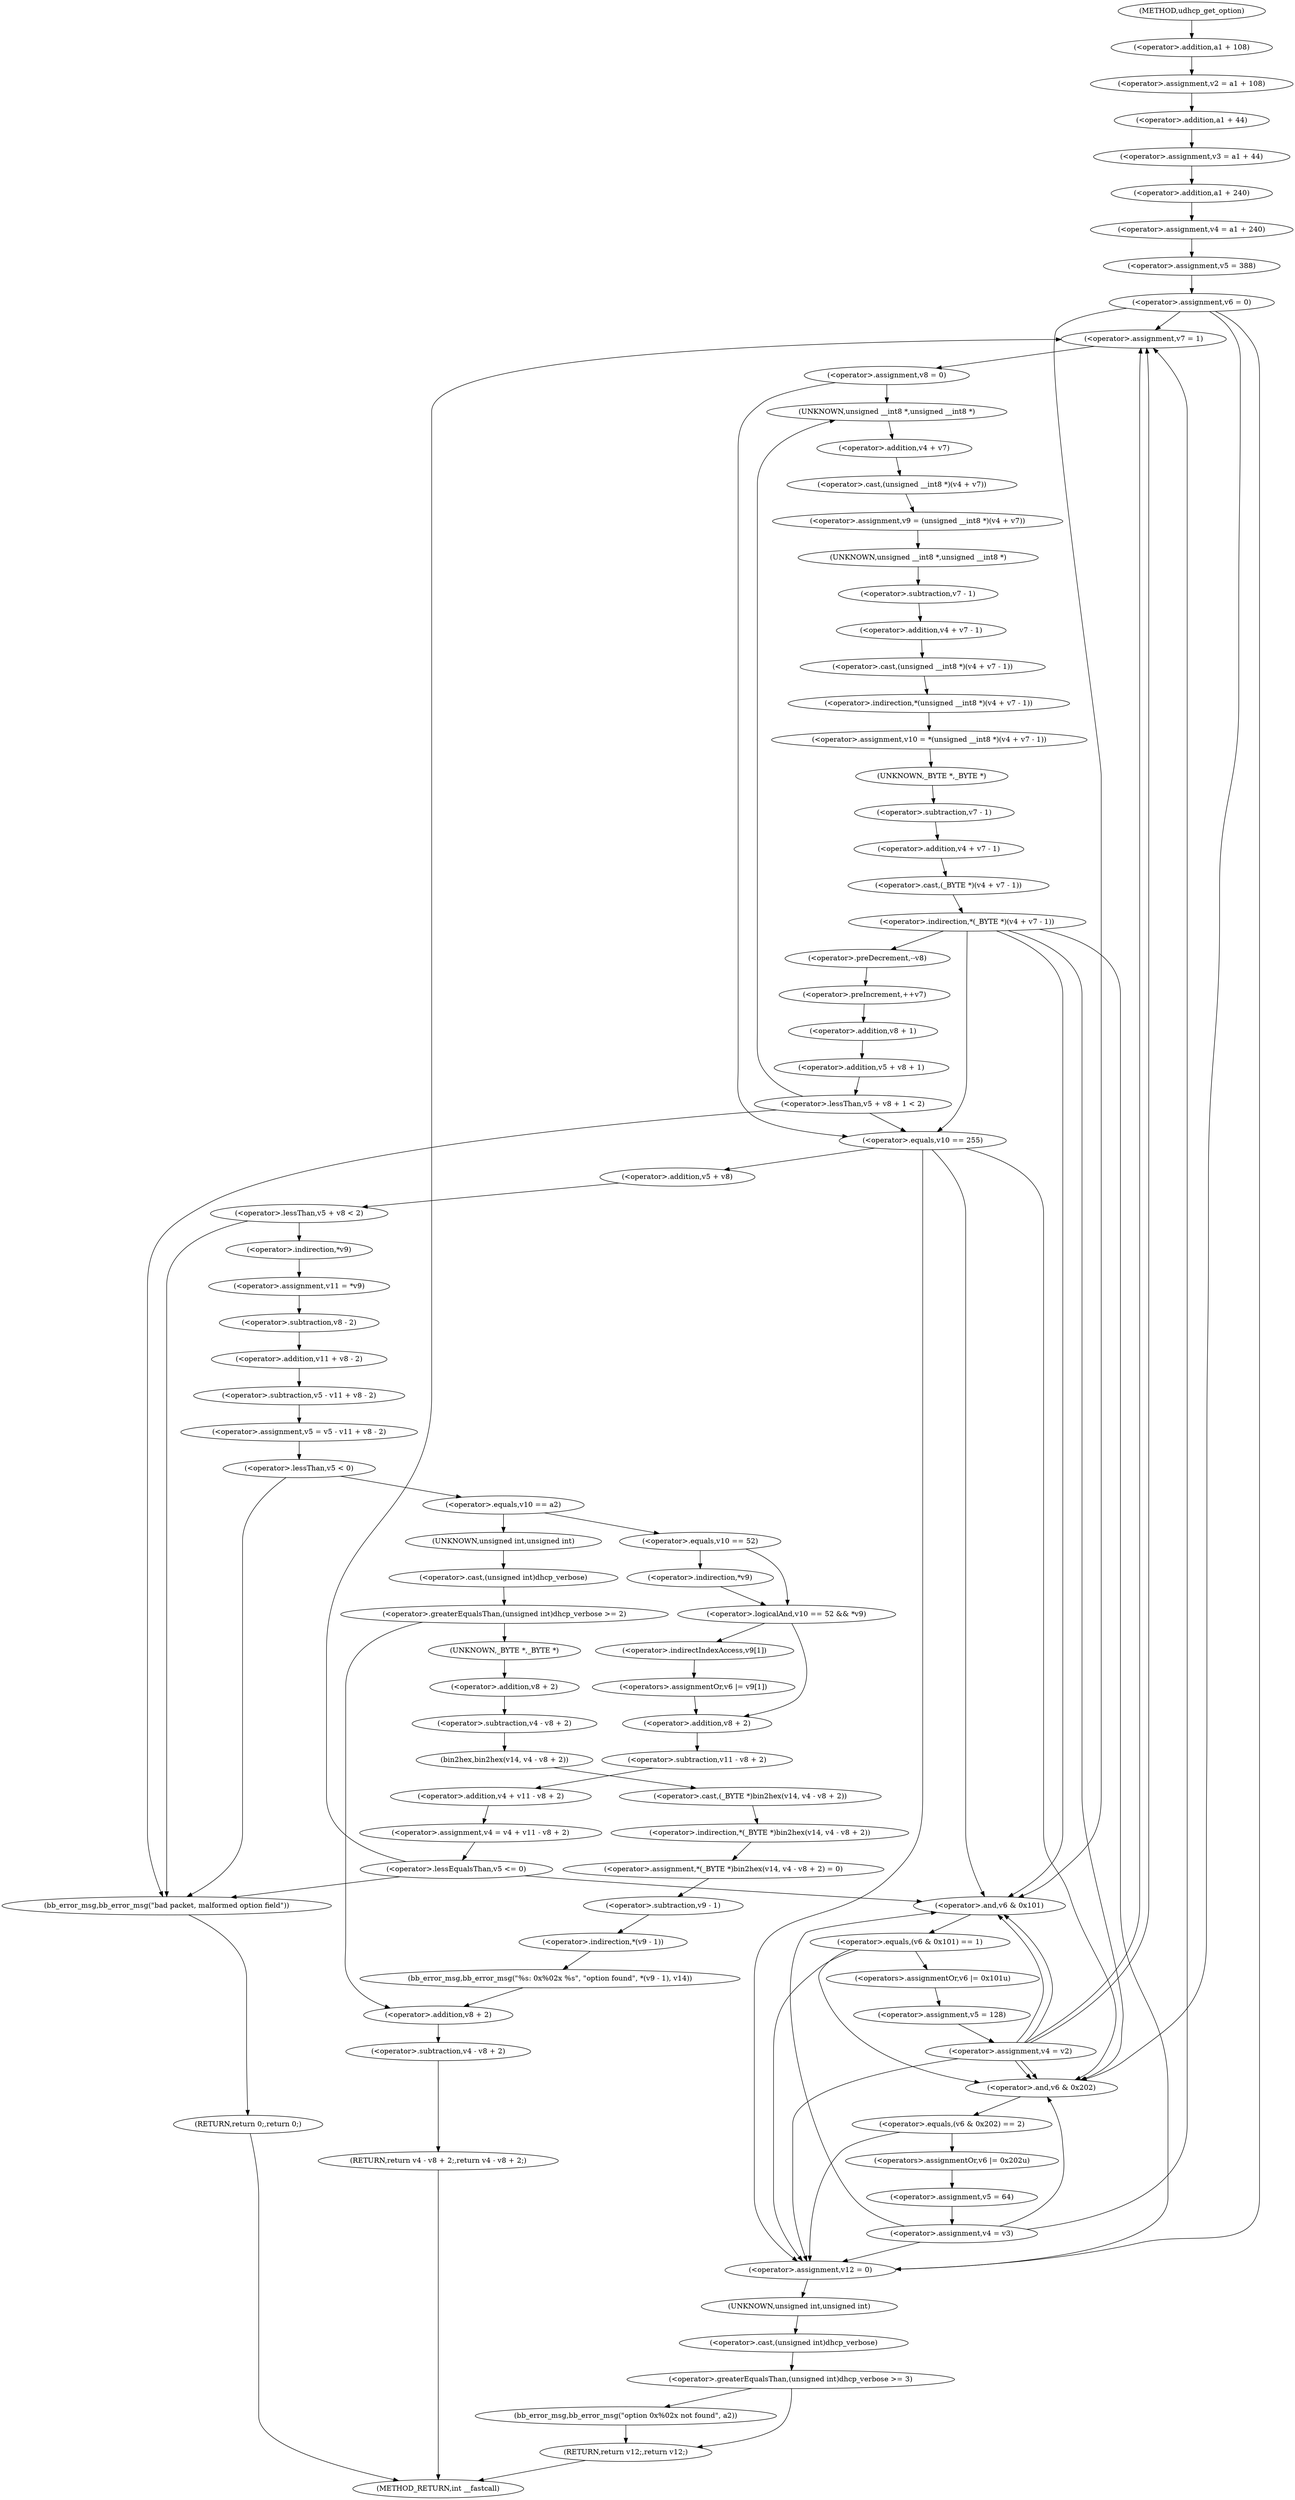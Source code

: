 digraph udhcp_get_option {  
"1000129" [label = "(<operator>.assignment,v2 = a1 + 108)" ]
"1000131" [label = "(<operator>.addition,a1 + 108)" ]
"1000134" [label = "(<operator>.assignment,v3 = a1 + 44)" ]
"1000136" [label = "(<operator>.addition,a1 + 44)" ]
"1000139" [label = "(<operator>.assignment,v4 = a1 + 240)" ]
"1000141" [label = "(<operator>.addition,a1 + 240)" ]
"1000144" [label = "(<operator>.assignment,v5 = 388)" ]
"1000147" [label = "(<operator>.assignment,v6 = 0)" ]
"1000159" [label = "(<operator>.assignment,v7 = 1)" ]
"1000162" [label = "(<operator>.assignment,v8 = 0)" ]
"1000168" [label = "(<operator>.assignment,v9 = (unsigned __int8 *)(v4 + v7))" ]
"1000170" [label = "(<operator>.cast,(unsigned __int8 *)(v4 + v7))" ]
"1000171" [label = "(UNKNOWN,unsigned __int8 *,unsigned __int8 *)" ]
"1000172" [label = "(<operator>.addition,v4 + v7)" ]
"1000175" [label = "(<operator>.assignment,v10 = *(unsigned __int8 *)(v4 + v7 - 1))" ]
"1000177" [label = "(<operator>.indirection,*(unsigned __int8 *)(v4 + v7 - 1))" ]
"1000178" [label = "(<operator>.cast,(unsigned __int8 *)(v4 + v7 - 1))" ]
"1000179" [label = "(UNKNOWN,unsigned __int8 *,unsigned __int8 *)" ]
"1000180" [label = "(<operator>.addition,v4 + v7 - 1)" ]
"1000182" [label = "(<operator>.subtraction,v7 - 1)" ]
"1000186" [label = "(<operator>.indirection,*(_BYTE *)(v4 + v7 - 1))" ]
"1000187" [label = "(<operator>.cast,(_BYTE *)(v4 + v7 - 1))" ]
"1000188" [label = "(UNKNOWN,_BYTE *,_BYTE *)" ]
"1000189" [label = "(<operator>.addition,v4 + v7 - 1)" ]
"1000191" [label = "(<operator>.subtraction,v7 - 1)" ]
"1000195" [label = "(<operator>.preDecrement,--v8)" ]
"1000197" [label = "(<operator>.preIncrement,++v7)" ]
"1000200" [label = "(<operator>.lessThan,v5 + v8 + 1 < 2)" ]
"1000201" [label = "(<operator>.addition,v5 + v8 + 1)" ]
"1000203" [label = "(<operator>.addition,v8 + 1)" ]
"1000209" [label = "(<operator>.equals,v10 == 255)" ]
"1000214" [label = "(<operator>.lessThan,v5 + v8 < 2)" ]
"1000215" [label = "(<operator>.addition,v5 + v8)" ]
"1000220" [label = "(<operator>.assignment,v11 = *v9)" ]
"1000222" [label = "(<operator>.indirection,*v9)" ]
"1000224" [label = "(<operator>.assignment,v5 = v5 - v11 + v8 - 2)" ]
"1000226" [label = "(<operator>.subtraction,v5 - v11 + v8 - 2)" ]
"1000228" [label = "(<operator>.addition,v11 + v8 - 2)" ]
"1000230" [label = "(<operator>.subtraction,v8 - 2)" ]
"1000234" [label = "(<operator>.lessThan,v5 < 0)" ]
"1000239" [label = "(<operator>.equals,v10 == a2)" ]
"1000244" [label = "(<operator>.greaterEqualsThan,(unsigned int)dhcp_verbose >= 2)" ]
"1000245" [label = "(<operator>.cast,(unsigned int)dhcp_verbose)" ]
"1000246" [label = "(UNKNOWN,unsigned int,unsigned int)" ]
"1000250" [label = "(<operator>.assignment,*(_BYTE *)bin2hex(v14, v4 - v8 + 2) = 0)" ]
"1000251" [label = "(<operator>.indirection,*(_BYTE *)bin2hex(v14, v4 - v8 + 2))" ]
"1000252" [label = "(<operator>.cast,(_BYTE *)bin2hex(v14, v4 - v8 + 2))" ]
"1000253" [label = "(UNKNOWN,_BYTE *,_BYTE *)" ]
"1000254" [label = "(bin2hex,bin2hex(v14, v4 - v8 + 2))" ]
"1000256" [label = "(<operator>.subtraction,v4 - v8 + 2)" ]
"1000258" [label = "(<operator>.addition,v8 + 2)" ]
"1000262" [label = "(bb_error_msg,bb_error_msg(\"%s: 0x%02x %s\", \"option found\", *(v9 - 1), v14))" ]
"1000265" [label = "(<operator>.indirection,*(v9 - 1))" ]
"1000266" [label = "(<operator>.subtraction,v9 - 1)" ]
"1000270" [label = "(RETURN,return v4 - v8 + 2;,return v4 - v8 + 2;)" ]
"1000271" [label = "(<operator>.subtraction,v4 - v8 + 2)" ]
"1000273" [label = "(<operator>.addition,v8 + 2)" ]
"1000277" [label = "(<operator>.logicalAnd,v10 == 52 && *v9)" ]
"1000278" [label = "(<operator>.equals,v10 == 52)" ]
"1000281" [label = "(<operator>.indirection,*v9)" ]
"1000283" [label = "(<operators>.assignmentOr,v6 |= v9[1])" ]
"1000285" [label = "(<operator>.indirectIndexAccess,v9[1])" ]
"1000288" [label = "(<operator>.assignment,v4 = v4 + v11 - v8 + 2)" ]
"1000290" [label = "(<operator>.addition,v4 + v11 - v8 + 2)" ]
"1000292" [label = "(<operator>.subtraction,v11 - v8 + 2)" ]
"1000294" [label = "(<operator>.addition,v8 + 2)" ]
"1000298" [label = "(<operator>.lessEqualsThan,v5 <= 0)" ]
"1000303" [label = "(bb_error_msg,bb_error_msg(\"bad packet, malformed option field\"))" ]
"1000305" [label = "(RETURN,return 0;,return 0;)" ]
"1000308" [label = "(<operator>.equals,(v6 & 0x101) == 1)" ]
"1000309" [label = "(<operator>.and,v6 & 0x101)" ]
"1000314" [label = "(<operators>.assignmentOr,v6 |= 0x101u)" ]
"1000317" [label = "(<operator>.assignment,v5 = 128)" ]
"1000320" [label = "(<operator>.assignment,v4 = v2)" ]
"1000326" [label = "(<operator>.equals,(v6 & 0x202) == 2)" ]
"1000327" [label = "(<operator>.and,v6 & 0x202)" ]
"1000332" [label = "(<operators>.assignmentOr,v6 |= 0x202u)" ]
"1000335" [label = "(<operator>.assignment,v5 = 64)" ]
"1000338" [label = "(<operator>.assignment,v4 = v3)" ]
"1000343" [label = "(<operator>.assignment,v12 = 0)" ]
"1000347" [label = "(<operator>.greaterEqualsThan,(unsigned int)dhcp_verbose >= 3)" ]
"1000348" [label = "(<operator>.cast,(unsigned int)dhcp_verbose)" ]
"1000349" [label = "(UNKNOWN,unsigned int,unsigned int)" ]
"1000352" [label = "(bb_error_msg,bb_error_msg(\"option 0x%02x not found\", a2))" ]
"1000355" [label = "(RETURN,return v12;,return v12;)" ]
"1000113" [label = "(METHOD,udhcp_get_option)" ]
"1000357" [label = "(METHOD_RETURN,int __fastcall)" ]
  "1000129" -> "1000136" 
  "1000131" -> "1000129" 
  "1000134" -> "1000141" 
  "1000136" -> "1000134" 
  "1000139" -> "1000144" 
  "1000141" -> "1000139" 
  "1000144" -> "1000147" 
  "1000147" -> "1000159" 
  "1000147" -> "1000309" 
  "1000147" -> "1000327" 
  "1000147" -> "1000343" 
  "1000159" -> "1000162" 
  "1000162" -> "1000171" 
  "1000162" -> "1000209" 
  "1000168" -> "1000179" 
  "1000170" -> "1000168" 
  "1000171" -> "1000172" 
  "1000172" -> "1000170" 
  "1000175" -> "1000188" 
  "1000177" -> "1000175" 
  "1000178" -> "1000177" 
  "1000179" -> "1000182" 
  "1000180" -> "1000178" 
  "1000182" -> "1000180" 
  "1000186" -> "1000209" 
  "1000186" -> "1000309" 
  "1000186" -> "1000327" 
  "1000186" -> "1000343" 
  "1000186" -> "1000195" 
  "1000187" -> "1000186" 
  "1000188" -> "1000191" 
  "1000189" -> "1000187" 
  "1000191" -> "1000189" 
  "1000195" -> "1000197" 
  "1000197" -> "1000203" 
  "1000200" -> "1000171" 
  "1000200" -> "1000209" 
  "1000200" -> "1000303" 
  "1000201" -> "1000200" 
  "1000203" -> "1000201" 
  "1000209" -> "1000309" 
  "1000209" -> "1000327" 
  "1000209" -> "1000343" 
  "1000209" -> "1000215" 
  "1000214" -> "1000303" 
  "1000214" -> "1000222" 
  "1000215" -> "1000214" 
  "1000220" -> "1000230" 
  "1000222" -> "1000220" 
  "1000224" -> "1000234" 
  "1000226" -> "1000224" 
  "1000228" -> "1000226" 
  "1000230" -> "1000228" 
  "1000234" -> "1000303" 
  "1000234" -> "1000239" 
  "1000239" -> "1000246" 
  "1000239" -> "1000278" 
  "1000244" -> "1000253" 
  "1000244" -> "1000273" 
  "1000245" -> "1000244" 
  "1000246" -> "1000245" 
  "1000250" -> "1000266" 
  "1000251" -> "1000250" 
  "1000252" -> "1000251" 
  "1000253" -> "1000258" 
  "1000254" -> "1000252" 
  "1000256" -> "1000254" 
  "1000258" -> "1000256" 
  "1000262" -> "1000273" 
  "1000265" -> "1000262" 
  "1000266" -> "1000265" 
  "1000270" -> "1000357" 
  "1000271" -> "1000270" 
  "1000273" -> "1000271" 
  "1000277" -> "1000285" 
  "1000277" -> "1000294" 
  "1000278" -> "1000277" 
  "1000278" -> "1000281" 
  "1000281" -> "1000277" 
  "1000283" -> "1000294" 
  "1000285" -> "1000283" 
  "1000288" -> "1000298" 
  "1000290" -> "1000288" 
  "1000292" -> "1000290" 
  "1000294" -> "1000292" 
  "1000298" -> "1000159" 
  "1000298" -> "1000309" 
  "1000298" -> "1000303" 
  "1000303" -> "1000305" 
  "1000305" -> "1000357" 
  "1000308" -> "1000314" 
  "1000308" -> "1000327" 
  "1000308" -> "1000343" 
  "1000309" -> "1000308" 
  "1000314" -> "1000317" 
  "1000317" -> "1000320" 
  "1000320" -> "1000159" 
  "1000320" -> "1000309" 
  "1000320" -> "1000327" 
  "1000320" -> "1000343" 
  "1000320" -> "1000159" 
  "1000320" -> "1000309" 
  "1000320" -> "1000327" 
  "1000326" -> "1000332" 
  "1000326" -> "1000343" 
  "1000327" -> "1000326" 
  "1000332" -> "1000335" 
  "1000335" -> "1000338" 
  "1000338" -> "1000159" 
  "1000338" -> "1000309" 
  "1000338" -> "1000327" 
  "1000338" -> "1000343" 
  "1000343" -> "1000349" 
  "1000347" -> "1000352" 
  "1000347" -> "1000355" 
  "1000348" -> "1000347" 
  "1000349" -> "1000348" 
  "1000352" -> "1000355" 
  "1000355" -> "1000357" 
  "1000113" -> "1000131" 
}
